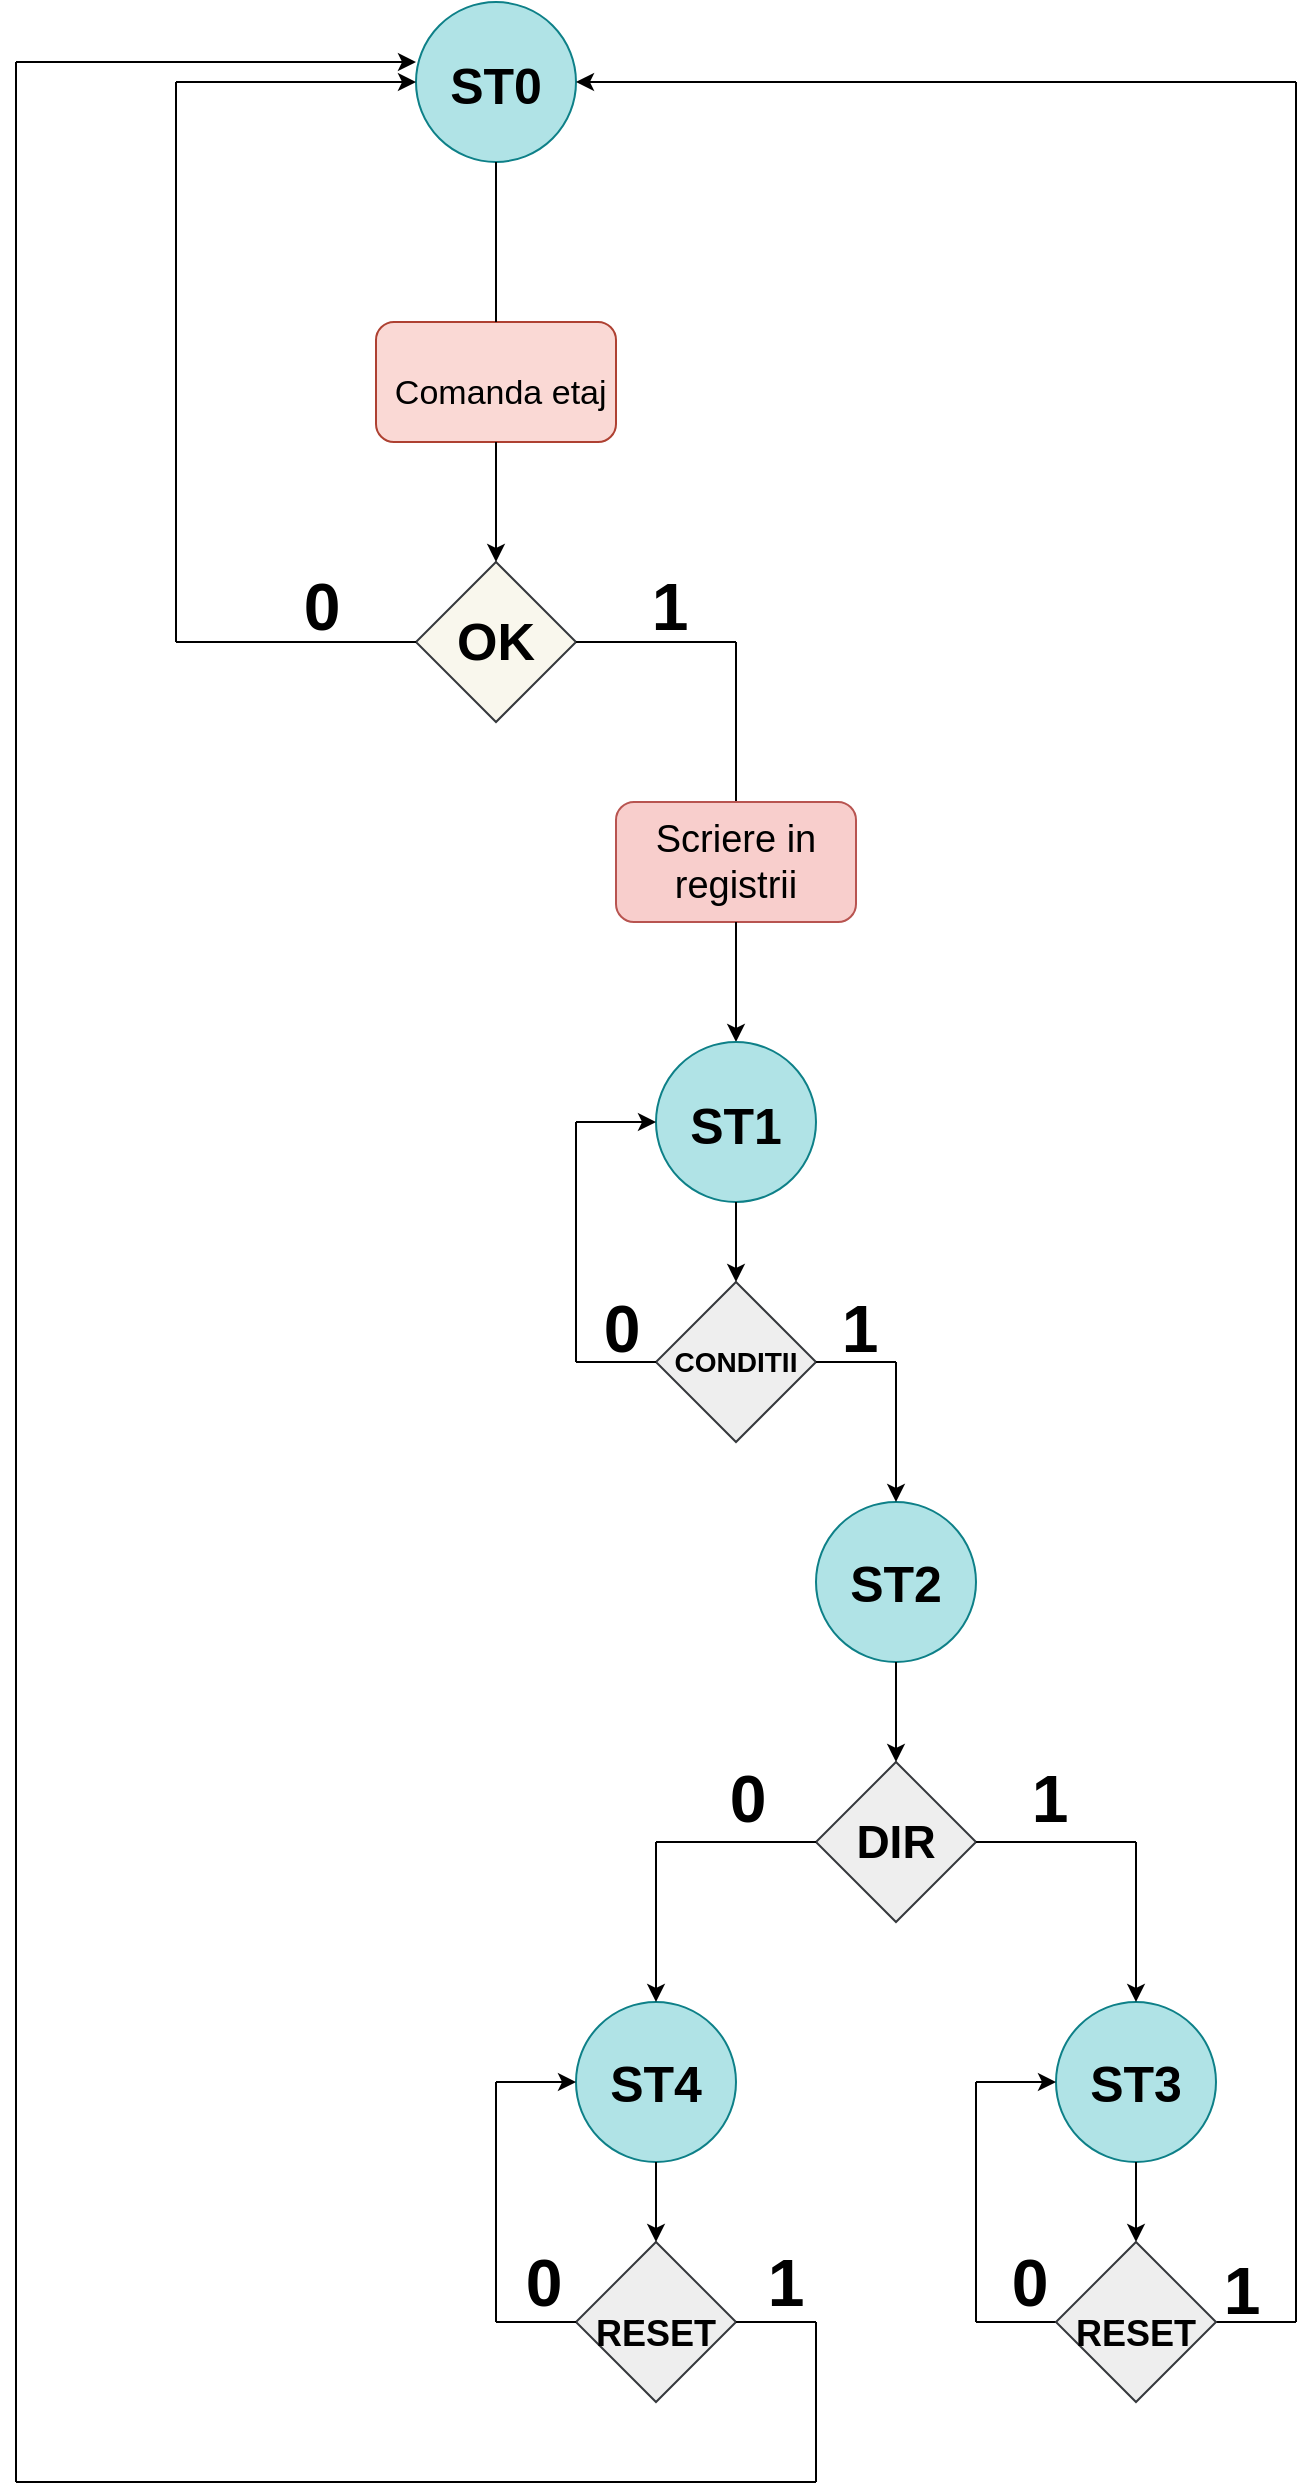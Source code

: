 <mxfile version="21.3.4" type="device">
  <diagram name="Page-1" id="rNLRCbvYplmXYz_nQCGp">
    <mxGraphModel dx="1835" dy="1056" grid="0" gridSize="10" guides="1" tooltips="1" connect="1" arrows="1" fold="1" page="1" pageScale="1" pageWidth="1200" pageHeight="1600" background="#ffffff" math="0" shadow="0">
      <root>
        <mxCell id="0" />
        <mxCell id="1" parent="0" />
        <mxCell id="EmL43GflxhUhzB3h1LJv-1" value="&lt;font style=&quot;font-size: 25px;&quot; color=&quot;#000000&quot;&gt;ST0&lt;/font&gt;" style="ellipse;whiteSpace=wrap;html=1;aspect=fixed;fillColor=#b0e3e6;strokeColor=#0e8088;fontSize=31;fontStyle=1" vertex="1" parent="1">
          <mxGeometry x="360" y="40" width="80" height="80" as="geometry" />
        </mxCell>
        <mxCell id="EmL43GflxhUhzB3h1LJv-2" value="&lt;font style=&quot;font-size: 17px;&quot; color=&quot;#000000&quot;&gt;&amp;nbsp;Comanda etaj&lt;/font&gt;" style="rounded=1;whiteSpace=wrap;html=1;fillColor=#fad9d5;strokeColor=#ae4132;fontSize=32;align=center;" vertex="1" parent="1">
          <mxGeometry x="340" y="200" width="120" height="60" as="geometry" />
        </mxCell>
        <mxCell id="EmL43GflxhUhzB3h1LJv-9" value="&lt;font color=&quot;#000000&quot;&gt;OK&lt;/font&gt;" style="rhombus;whiteSpace=wrap;html=1;fillColor=#f9f7ed;strokeColor=#36393d;fontSize=26;fontStyle=1" vertex="1" parent="1">
          <mxGeometry x="360" y="320" width="80" height="80" as="geometry" />
        </mxCell>
        <mxCell id="EmL43GflxhUhzB3h1LJv-10" value="" style="endArrow=classic;html=1;rounded=0;entryX=0.5;entryY=0;entryDx=0;entryDy=0;exitX=0.5;exitY=1;exitDx=0;exitDy=0;strokeColor=#000000;" edge="1" parent="1" source="EmL43GflxhUhzB3h1LJv-2" target="EmL43GflxhUhzB3h1LJv-9">
          <mxGeometry width="50" height="50" relative="1" as="geometry">
            <mxPoint x="400" y="330" as="sourcePoint" />
            <mxPoint x="450" y="280" as="targetPoint" />
          </mxGeometry>
        </mxCell>
        <mxCell id="EmL43GflxhUhzB3h1LJv-14" value="" style="endArrow=none;html=1;rounded=0;entryX=0;entryY=0.5;entryDx=0;entryDy=0;strokeColor=#000000;" edge="1" parent="1" target="EmL43GflxhUhzB3h1LJv-9">
          <mxGeometry width="50" height="50" relative="1" as="geometry">
            <mxPoint x="240" y="360" as="sourcePoint" />
            <mxPoint x="450" y="280" as="targetPoint" />
          </mxGeometry>
        </mxCell>
        <mxCell id="EmL43GflxhUhzB3h1LJv-15" value="" style="endArrow=none;html=1;rounded=0;strokeColor=#000000;" edge="1" parent="1">
          <mxGeometry width="50" height="50" relative="1" as="geometry">
            <mxPoint x="240" y="80" as="sourcePoint" />
            <mxPoint x="240" y="360" as="targetPoint" />
          </mxGeometry>
        </mxCell>
        <mxCell id="EmL43GflxhUhzB3h1LJv-16" value="" style="endArrow=classic;html=1;rounded=0;entryX=0;entryY=0.5;entryDx=0;entryDy=0;strokeColor=#000000;" edge="1" parent="1" target="EmL43GflxhUhzB3h1LJv-1">
          <mxGeometry width="50" height="50" relative="1" as="geometry">
            <mxPoint x="240" y="80" as="sourcePoint" />
            <mxPoint x="450" y="280" as="targetPoint" />
          </mxGeometry>
        </mxCell>
        <mxCell id="EmL43GflxhUhzB3h1LJv-17" value="" style="endArrow=none;html=1;rounded=0;entryX=1;entryY=0.5;entryDx=0;entryDy=0;strokeColor=#000000;" edge="1" parent="1" target="EmL43GflxhUhzB3h1LJv-9">
          <mxGeometry width="50" height="50" relative="1" as="geometry">
            <mxPoint x="520" y="360" as="sourcePoint" />
            <mxPoint x="450" y="280" as="targetPoint" />
          </mxGeometry>
        </mxCell>
        <mxCell id="EmL43GflxhUhzB3h1LJv-18" value="" style="endArrow=none;html=1;rounded=0;entryX=0.5;entryY=1;entryDx=0;entryDy=0;strokeColor=#000000;" edge="1" parent="1" target="EmL43GflxhUhzB3h1LJv-1">
          <mxGeometry width="50" height="50" relative="1" as="geometry">
            <mxPoint x="400" y="200" as="sourcePoint" />
            <mxPoint x="450" y="250" as="targetPoint" />
          </mxGeometry>
        </mxCell>
        <mxCell id="EmL43GflxhUhzB3h1LJv-22" value="" style="endArrow=none;html=1;rounded=0;strokeColor=#000000;" edge="1" parent="1">
          <mxGeometry width="50" height="50" relative="1" as="geometry">
            <mxPoint x="520" y="360" as="sourcePoint" />
            <mxPoint x="520" y="440" as="targetPoint" />
          </mxGeometry>
        </mxCell>
        <mxCell id="EmL43GflxhUhzB3h1LJv-23" value="&lt;font color=&quot;#000000&quot;&gt;Scriere in registrii&lt;/font&gt;" style="rounded=1;whiteSpace=wrap;html=1;fillColor=#f8cecc;strokeColor=#b85450;fontSize=19;" vertex="1" parent="1">
          <mxGeometry x="460" y="440" width="120" height="60" as="geometry" />
        </mxCell>
        <mxCell id="EmL43GflxhUhzB3h1LJv-25" value="" style="endArrow=classic;html=1;rounded=0;exitX=0.5;exitY=1;exitDx=0;exitDy=0;strokeColor=#000000;" edge="1" parent="1" source="EmL43GflxhUhzB3h1LJv-23" target="EmL43GflxhUhzB3h1LJv-26">
          <mxGeometry width="50" height="50" relative="1" as="geometry">
            <mxPoint x="400" y="600" as="sourcePoint" />
            <mxPoint x="520" y="560" as="targetPoint" />
          </mxGeometry>
        </mxCell>
        <mxCell id="EmL43GflxhUhzB3h1LJv-26" value="&lt;b&gt;&lt;font style=&quot;font-size: 25px;&quot;&gt;ST1&lt;/font&gt;&lt;/b&gt;" style="ellipse;whiteSpace=wrap;html=1;aspect=fixed;fillColor=#b0e3e6;strokeColor=#0e8088;fontSize=31;fontColor=#000000;" vertex="1" parent="1">
          <mxGeometry x="480" y="560" width="80" height="80" as="geometry" />
        </mxCell>
        <mxCell id="EmL43GflxhUhzB3h1LJv-27" value="&lt;font size=&quot;1&quot; color=&quot;#000000&quot;&gt;&lt;span style=&quot;font-size: 14px;&quot;&gt;CONDITII&lt;/span&gt;&lt;/font&gt;" style="rhombus;whiteSpace=wrap;html=1;fillColor=#eeeeee;strokeColor=#36393d;fontStyle=1" vertex="1" parent="1">
          <mxGeometry x="480" y="680" width="80" height="80" as="geometry" />
        </mxCell>
        <mxCell id="EmL43GflxhUhzB3h1LJv-44" value="" style="endArrow=classic;html=1;rounded=0;entryX=0.5;entryY=0;entryDx=0;entryDy=0;exitX=0.5;exitY=1;exitDx=0;exitDy=0;strokeColor=#000000;" edge="1" parent="1" source="EmL43GflxhUhzB3h1LJv-26" target="EmL43GflxhUhzB3h1LJv-27">
          <mxGeometry width="50" height="50" relative="1" as="geometry">
            <mxPoint x="370" y="700" as="sourcePoint" />
            <mxPoint x="420" y="650" as="targetPoint" />
          </mxGeometry>
        </mxCell>
        <mxCell id="EmL43GflxhUhzB3h1LJv-45" value="" style="endArrow=none;html=1;rounded=0;entryX=0;entryY=0.5;entryDx=0;entryDy=0;strokeColor=#000000;" edge="1" parent="1" target="EmL43GflxhUhzB3h1LJv-27">
          <mxGeometry width="50" height="50" relative="1" as="geometry">
            <mxPoint x="440" y="720" as="sourcePoint" />
            <mxPoint x="420" y="550" as="targetPoint" />
          </mxGeometry>
        </mxCell>
        <mxCell id="EmL43GflxhUhzB3h1LJv-46" value="" style="endArrow=none;html=1;rounded=0;strokeColor=#000000;" edge="1" parent="1">
          <mxGeometry width="50" height="50" relative="1" as="geometry">
            <mxPoint x="440" y="600" as="sourcePoint" />
            <mxPoint x="440" y="720" as="targetPoint" />
          </mxGeometry>
        </mxCell>
        <mxCell id="EmL43GflxhUhzB3h1LJv-49" value="" style="endArrow=classic;html=1;rounded=0;entryX=0;entryY=0.5;entryDx=0;entryDy=0;strokeColor=#000000;" edge="1" parent="1" target="EmL43GflxhUhzB3h1LJv-26">
          <mxGeometry width="50" height="50" relative="1" as="geometry">
            <mxPoint x="440" y="600" as="sourcePoint" />
            <mxPoint x="520" y="540" as="targetPoint" />
          </mxGeometry>
        </mxCell>
        <mxCell id="EmL43GflxhUhzB3h1LJv-50" value="" style="endArrow=none;html=1;rounded=0;entryX=1;entryY=0.5;entryDx=0;entryDy=0;strokeColor=#000000;" edge="1" parent="1" target="EmL43GflxhUhzB3h1LJv-27">
          <mxGeometry width="50" height="50" relative="1" as="geometry">
            <mxPoint x="600" y="720" as="sourcePoint" />
            <mxPoint x="420" y="650" as="targetPoint" />
          </mxGeometry>
        </mxCell>
        <mxCell id="EmL43GflxhUhzB3h1LJv-51" value="&lt;font color=&quot;#000000&quot;&gt;&lt;b&gt;ST2&lt;br&gt;&lt;/b&gt;&lt;/font&gt;" style="ellipse;whiteSpace=wrap;html=1;aspect=fixed;fillColor=#b0e3e6;strokeColor=#0e8088;fontSize=25;" vertex="1" parent="1">
          <mxGeometry x="560" y="790" width="80" height="80" as="geometry" />
        </mxCell>
        <mxCell id="EmL43GflxhUhzB3h1LJv-52" value="" style="endArrow=classic;html=1;rounded=0;entryX=0.5;entryY=0;entryDx=0;entryDy=0;strokeColor=#000000;" edge="1" parent="1" target="EmL43GflxhUhzB3h1LJv-51">
          <mxGeometry width="50" height="50" relative="1" as="geometry">
            <mxPoint x="600" y="720" as="sourcePoint" />
            <mxPoint x="420" y="650" as="targetPoint" />
          </mxGeometry>
        </mxCell>
        <mxCell id="EmL43GflxhUhzB3h1LJv-54" value="&lt;font color=&quot;#000000&quot;&gt;&lt;b&gt;DIR&lt;/b&gt;&lt;/font&gt;" style="rhombus;whiteSpace=wrap;html=1;fillColor=#eeeeee;strokeColor=#36393d;fontSize=23;" vertex="1" parent="1">
          <mxGeometry x="560" y="920" width="80" height="80" as="geometry" />
        </mxCell>
        <mxCell id="EmL43GflxhUhzB3h1LJv-56" value="" style="endArrow=classic;html=1;rounded=0;exitX=0.5;exitY=1;exitDx=0;exitDy=0;entryX=0.5;entryY=0;entryDx=0;entryDy=0;strokeColor=#000000;" edge="1" parent="1" source="EmL43GflxhUhzB3h1LJv-51" target="EmL43GflxhUhzB3h1LJv-54">
          <mxGeometry width="50" height="50" relative="1" as="geometry">
            <mxPoint x="370" y="900" as="sourcePoint" />
            <mxPoint x="420" y="850" as="targetPoint" />
          </mxGeometry>
        </mxCell>
        <mxCell id="EmL43GflxhUhzB3h1LJv-58" value="&lt;font color=&quot;#000000&quot;&gt;&lt;b&gt;ST4&lt;/b&gt;&lt;/font&gt;" style="ellipse;whiteSpace=wrap;html=1;aspect=fixed;fillColor=#b0e3e6;strokeColor=#0e8088;fontSize=25;" vertex="1" parent="1">
          <mxGeometry x="440" y="1040" width="80" height="80" as="geometry" />
        </mxCell>
        <mxCell id="EmL43GflxhUhzB3h1LJv-59" value="&lt;font color=&quot;#000000&quot;&gt;ST3&lt;br&gt;&lt;/font&gt;" style="ellipse;whiteSpace=wrap;html=1;aspect=fixed;fillColor=#b0e3e6;strokeColor=#0e8088;fontSize=25;fontStyle=1" vertex="1" parent="1">
          <mxGeometry x="680" y="1040" width="80" height="80" as="geometry" />
        </mxCell>
        <mxCell id="EmL43GflxhUhzB3h1LJv-60" value="" style="endArrow=none;html=1;rounded=0;entryX=0;entryY=0.5;entryDx=0;entryDy=0;strokeColor=#000000;" edge="1" parent="1" target="EmL43GflxhUhzB3h1LJv-54">
          <mxGeometry width="50" height="50" relative="1" as="geometry">
            <mxPoint x="480" y="960" as="sourcePoint" />
            <mxPoint x="420" y="950" as="targetPoint" />
          </mxGeometry>
        </mxCell>
        <mxCell id="EmL43GflxhUhzB3h1LJv-61" value="" style="endArrow=none;html=1;rounded=0;entryX=1;entryY=0.5;entryDx=0;entryDy=0;strokeColor=#000000;" edge="1" parent="1" target="EmL43GflxhUhzB3h1LJv-54">
          <mxGeometry width="50" height="50" relative="1" as="geometry">
            <mxPoint x="720" y="960" as="sourcePoint" />
            <mxPoint x="420" y="950" as="targetPoint" />
          </mxGeometry>
        </mxCell>
        <mxCell id="EmL43GflxhUhzB3h1LJv-62" value="" style="endArrow=classic;html=1;rounded=0;entryX=0.5;entryY=0;entryDx=0;entryDy=0;strokeColor=#000000;" edge="1" parent="1" target="EmL43GflxhUhzB3h1LJv-58">
          <mxGeometry width="50" height="50" relative="1" as="geometry">
            <mxPoint x="480" y="960" as="sourcePoint" />
            <mxPoint x="420" y="950" as="targetPoint" />
          </mxGeometry>
        </mxCell>
        <mxCell id="EmL43GflxhUhzB3h1LJv-63" value="" style="endArrow=classic;html=1;rounded=0;entryX=0.5;entryY=0;entryDx=0;entryDy=0;strokeColor=#000000;" edge="1" parent="1" target="EmL43GflxhUhzB3h1LJv-59">
          <mxGeometry width="50" height="50" relative="1" as="geometry">
            <mxPoint x="720" y="960" as="sourcePoint" />
            <mxPoint x="420" y="950" as="targetPoint" />
          </mxGeometry>
        </mxCell>
        <mxCell id="EmL43GflxhUhzB3h1LJv-64" value="&lt;font color=&quot;#000000&quot;&gt;&lt;span style=&quot;font-size: 18px;&quot;&gt;RESET&lt;/span&gt;&lt;/font&gt;" style="rhombus;whiteSpace=wrap;html=1;fillColor=#eeeeee;strokeColor=#36393d;fontSize=34;fontStyle=1" vertex="1" parent="1">
          <mxGeometry x="440" y="1160" width="80" height="80" as="geometry" />
        </mxCell>
        <mxCell id="EmL43GflxhUhzB3h1LJv-66" value="" style="endArrow=classic;html=1;rounded=0;entryX=0.5;entryY=0;entryDx=0;entryDy=0;exitX=0.5;exitY=1;exitDx=0;exitDy=0;strokeColor=#000000;" edge="1" parent="1" source="EmL43GflxhUhzB3h1LJv-58" target="EmL43GflxhUhzB3h1LJv-64">
          <mxGeometry width="50" height="50" relative="1" as="geometry">
            <mxPoint x="480" y="1130" as="sourcePoint" />
            <mxPoint x="420" y="1050" as="targetPoint" />
          </mxGeometry>
        </mxCell>
        <mxCell id="EmL43GflxhUhzB3h1LJv-67" value="" style="endArrow=classic;html=1;rounded=0;exitX=0.5;exitY=1;exitDx=0;exitDy=0;strokeColor=#000000;" edge="1" parent="1" source="EmL43GflxhUhzB3h1LJv-59">
          <mxGeometry width="50" height="50" relative="1" as="geometry">
            <mxPoint x="720" y="1130" as="sourcePoint" />
            <mxPoint x="720" y="1160" as="targetPoint" />
          </mxGeometry>
        </mxCell>
        <mxCell id="EmL43GflxhUhzB3h1LJv-68" value="" style="endArrow=none;html=1;rounded=0;entryX=0;entryY=0.5;entryDx=0;entryDy=0;strokeColor=#000000;" edge="1" parent="1" target="EmL43GflxhUhzB3h1LJv-64">
          <mxGeometry width="50" height="50" relative="1" as="geometry">
            <mxPoint x="400" y="1200" as="sourcePoint" />
            <mxPoint x="420" y="1050" as="targetPoint" />
          </mxGeometry>
        </mxCell>
        <mxCell id="EmL43GflxhUhzB3h1LJv-69" value="" style="endArrow=none;html=1;rounded=0;strokeColor=#000000;" edge="1" parent="1">
          <mxGeometry width="50" height="50" relative="1" as="geometry">
            <mxPoint x="400" y="1200" as="sourcePoint" />
            <mxPoint x="400" y="1080" as="targetPoint" />
          </mxGeometry>
        </mxCell>
        <mxCell id="EmL43GflxhUhzB3h1LJv-70" value="" style="endArrow=classic;html=1;rounded=0;entryX=0;entryY=0.5;entryDx=0;entryDy=0;strokeColor=#000000;" edge="1" parent="1" target="EmL43GflxhUhzB3h1LJv-58">
          <mxGeometry width="50" height="50" relative="1" as="geometry">
            <mxPoint x="400" y="1080" as="sourcePoint" />
            <mxPoint x="420" y="1050" as="targetPoint" />
          </mxGeometry>
        </mxCell>
        <mxCell id="EmL43GflxhUhzB3h1LJv-71" value="" style="endArrow=none;html=1;rounded=0;entryX=0;entryY=0.5;entryDx=0;entryDy=0;strokeColor=#000000;" edge="1" parent="1">
          <mxGeometry width="50" height="50" relative="1" as="geometry">
            <mxPoint x="640" y="1200" as="sourcePoint" />
            <mxPoint x="680" y="1200" as="targetPoint" />
          </mxGeometry>
        </mxCell>
        <mxCell id="EmL43GflxhUhzB3h1LJv-72" value="" style="endArrow=none;html=1;rounded=0;strokeColor=#000000;" edge="1" parent="1">
          <mxGeometry width="50" height="50" relative="1" as="geometry">
            <mxPoint x="640" y="1200" as="sourcePoint" />
            <mxPoint x="640" y="1080" as="targetPoint" />
          </mxGeometry>
        </mxCell>
        <mxCell id="EmL43GflxhUhzB3h1LJv-73" value="" style="endArrow=classic;html=1;rounded=0;entryX=0;entryY=0.5;entryDx=0;entryDy=0;strokeColor=#000000;" edge="1" parent="1">
          <mxGeometry width="50" height="50" relative="1" as="geometry">
            <mxPoint x="640" y="1080" as="sourcePoint" />
            <mxPoint x="680" y="1080" as="targetPoint" />
          </mxGeometry>
        </mxCell>
        <mxCell id="EmL43GflxhUhzB3h1LJv-74" value="" style="endArrow=none;html=1;rounded=0;entryX=1;entryY=0.5;entryDx=0;entryDy=0;strokeColor=#000000;" edge="1" parent="1" target="EmL43GflxhUhzB3h1LJv-64">
          <mxGeometry width="50" height="50" relative="1" as="geometry">
            <mxPoint x="560" y="1200" as="sourcePoint" />
            <mxPoint x="420" y="1050" as="targetPoint" />
          </mxGeometry>
        </mxCell>
        <mxCell id="EmL43GflxhUhzB3h1LJv-75" value="" style="endArrow=none;html=1;rounded=0;strokeColor=#000000;" edge="1" parent="1">
          <mxGeometry width="50" height="50" relative="1" as="geometry">
            <mxPoint x="560" y="1280" as="sourcePoint" />
            <mxPoint x="560" y="1200" as="targetPoint" />
          </mxGeometry>
        </mxCell>
        <mxCell id="EmL43GflxhUhzB3h1LJv-76" value="" style="endArrow=none;html=1;rounded=0;strokeColor=#000000;" edge="1" parent="1">
          <mxGeometry width="50" height="50" relative="1" as="geometry">
            <mxPoint x="560" y="1280" as="sourcePoint" />
            <mxPoint x="160" y="1280" as="targetPoint" />
          </mxGeometry>
        </mxCell>
        <mxCell id="EmL43GflxhUhzB3h1LJv-77" value="" style="endArrow=none;html=1;rounded=0;strokeColor=#000000;" edge="1" parent="1">
          <mxGeometry width="50" height="50" relative="1" as="geometry">
            <mxPoint x="160" y="1280" as="sourcePoint" />
            <mxPoint x="160" y="70" as="targetPoint" />
          </mxGeometry>
        </mxCell>
        <mxCell id="EmL43GflxhUhzB3h1LJv-79" value="" style="endArrow=classic;html=1;rounded=0;entryX=0;entryY=0.375;entryDx=0;entryDy=0;entryPerimeter=0;fontColor=#FFFFFF;strokeColor=#000000;" edge="1" parent="1" target="EmL43GflxhUhzB3h1LJv-1">
          <mxGeometry width="50" height="50" relative="1" as="geometry">
            <mxPoint x="160" y="70" as="sourcePoint" />
            <mxPoint x="420" y="220" as="targetPoint" />
          </mxGeometry>
        </mxCell>
        <mxCell id="EmL43GflxhUhzB3h1LJv-80" value="" style="endArrow=none;html=1;rounded=0;entryX=1;entryY=0.5;entryDx=0;entryDy=0;strokeColor=#000000;" edge="1" parent="1">
          <mxGeometry width="50" height="50" relative="1" as="geometry">
            <mxPoint x="800" y="1200" as="sourcePoint" />
            <mxPoint x="760" y="1200" as="targetPoint" />
          </mxGeometry>
        </mxCell>
        <mxCell id="EmL43GflxhUhzB3h1LJv-82" value="" style="endArrow=none;html=1;rounded=0;strokeColor=#000000;" edge="1" parent="1">
          <mxGeometry width="50" height="50" relative="1" as="geometry">
            <mxPoint x="800" y="1200" as="sourcePoint" />
            <mxPoint x="800" y="80" as="targetPoint" />
          </mxGeometry>
        </mxCell>
        <mxCell id="EmL43GflxhUhzB3h1LJv-83" value="" style="endArrow=classic;html=1;rounded=0;entryX=1;entryY=0.5;entryDx=0;entryDy=0;strokeColor=#000000;" edge="1" parent="1" target="EmL43GflxhUhzB3h1LJv-1">
          <mxGeometry width="50" height="50" relative="1" as="geometry">
            <mxPoint x="800" y="80" as="sourcePoint" />
            <mxPoint x="420" y="280" as="targetPoint" />
          </mxGeometry>
        </mxCell>
        <mxCell id="EmL43GflxhUhzB3h1LJv-86" value="0" style="text;html=1;strokeColor=none;fillColor=none;align=center;verticalAlign=middle;whiteSpace=wrap;rounded=0;fontSize=33;fontStyle=1;fontColor=#000000;" vertex="1" parent="1">
          <mxGeometry x="283" y="327" width="60" height="30" as="geometry" />
        </mxCell>
        <mxCell id="EmL43GflxhUhzB3h1LJv-87" value="1" style="text;html=1;strokeColor=none;fillColor=none;align=center;verticalAlign=middle;whiteSpace=wrap;rounded=0;fontSize=33;fontStyle=1;fontColor=#000000;" vertex="1" parent="1">
          <mxGeometry x="457" y="327" width="60" height="30" as="geometry" />
        </mxCell>
        <mxCell id="EmL43GflxhUhzB3h1LJv-89" value="0" style="text;html=1;strokeColor=none;fillColor=none;align=center;verticalAlign=middle;whiteSpace=wrap;rounded=0;fontSize=33;fontStyle=1;fontColor=#000000;" vertex="1" parent="1">
          <mxGeometry x="433" y="688" width="60" height="30" as="geometry" />
        </mxCell>
        <mxCell id="EmL43GflxhUhzB3h1LJv-90" value="1" style="text;html=1;strokeColor=none;fillColor=none;align=center;verticalAlign=middle;whiteSpace=wrap;rounded=0;fontSize=33;fontStyle=1;fontColor=#000000;" vertex="1" parent="1">
          <mxGeometry x="552" y="688" width="60" height="30" as="geometry" />
        </mxCell>
        <mxCell id="EmL43GflxhUhzB3h1LJv-91" value="0" style="text;html=1;strokeColor=none;fillColor=none;align=center;verticalAlign=middle;whiteSpace=wrap;rounded=0;fontSize=33;fontStyle=1;fontColor=#000000;" vertex="1" parent="1">
          <mxGeometry x="394" y="1165" width="60" height="30" as="geometry" />
        </mxCell>
        <mxCell id="EmL43GflxhUhzB3h1LJv-92" value="1" style="text;html=1;strokeColor=none;fillColor=none;align=center;verticalAlign=middle;whiteSpace=wrap;rounded=0;fontSize=33;fontStyle=1;fontColor=#000000;" vertex="1" parent="1">
          <mxGeometry x="515" y="1165" width="60" height="30" as="geometry" />
        </mxCell>
        <mxCell id="EmL43GflxhUhzB3h1LJv-93" value="0" style="text;html=1;strokeColor=none;fillColor=none;align=center;verticalAlign=middle;whiteSpace=wrap;rounded=0;fontSize=33;fontStyle=1;fontColor=#000000;" vertex="1" parent="1">
          <mxGeometry x="637" y="1165" width="60" height="30" as="geometry" />
        </mxCell>
        <mxCell id="EmL43GflxhUhzB3h1LJv-95" value="1" style="text;html=1;strokeColor=none;fillColor=none;align=center;verticalAlign=middle;whiteSpace=wrap;rounded=0;fontSize=33;fontStyle=1;fontColor=#000000;" vertex="1" parent="1">
          <mxGeometry x="743" y="1169" width="60" height="30" as="geometry" />
        </mxCell>
        <mxCell id="EmL43GflxhUhzB3h1LJv-96" value="0" style="text;html=1;strokeColor=none;fillColor=none;align=center;verticalAlign=middle;whiteSpace=wrap;rounded=0;fontSize=33;fontStyle=1;fontColor=#000000;" vertex="1" parent="1">
          <mxGeometry x="496" y="923" width="60" height="30" as="geometry" />
        </mxCell>
        <mxCell id="EmL43GflxhUhzB3h1LJv-98" value="1" style="text;html=1;strokeColor=none;fillColor=none;align=center;verticalAlign=middle;whiteSpace=wrap;rounded=0;fontSize=33;fontStyle=1;fontColor=#000000;" vertex="1" parent="1">
          <mxGeometry x="647" y="923" width="60" height="30" as="geometry" />
        </mxCell>
        <mxCell id="EmL43GflxhUhzB3h1LJv-100" value="&lt;font color=&quot;#000000&quot;&gt;&lt;span style=&quot;font-size: 18px;&quot;&gt;RESET&lt;/span&gt;&lt;/font&gt;" style="rhombus;whiteSpace=wrap;html=1;fillColor=#eeeeee;strokeColor=#36393d;fontSize=34;fontStyle=1" vertex="1" parent="1">
          <mxGeometry x="680" y="1160" width="80" height="80" as="geometry" />
        </mxCell>
      </root>
    </mxGraphModel>
  </diagram>
</mxfile>
